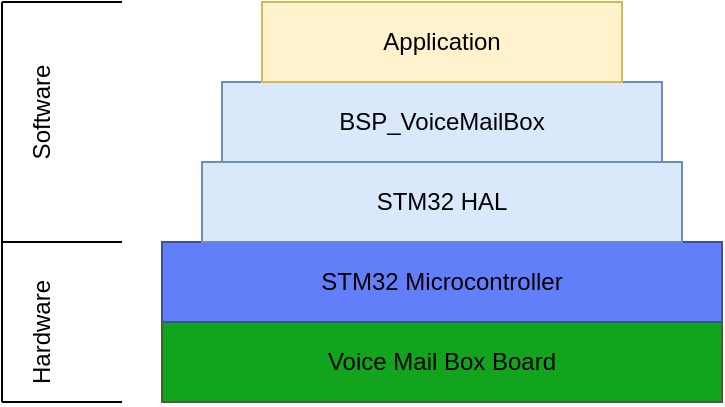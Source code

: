 <mxfile version="27.0.6">
  <diagram name="Seite-1" id="iLWjmis9E15XfalFSxRw">
    <mxGraphModel dx="563" dy="309" grid="1" gridSize="10" guides="1" tooltips="1" connect="1" arrows="1" fold="1" page="1" pageScale="1" pageWidth="827" pageHeight="1169" math="0" shadow="0">
      <root>
        <mxCell id="0" />
        <mxCell id="1" parent="0" />
        <mxCell id="w3uJhZExHx2Av-R2yiaF-1" value="Voice Mail Box Board" style="rounded=0;whiteSpace=wrap;html=1;fillColor=#11A41C;strokeColor=#456036;" vertex="1" parent="1">
          <mxGeometry x="240" y="280" width="280" height="40" as="geometry" />
        </mxCell>
        <mxCell id="w3uJhZExHx2Av-R2yiaF-2" value="STM32 Microcontroller" style="rounded=0;whiteSpace=wrap;html=1;fillColor=#637EF9;strokeColor=#3E4F9D;" vertex="1" parent="1">
          <mxGeometry x="240" y="240" width="280" height="40" as="geometry" />
        </mxCell>
        <mxCell id="w3uJhZExHx2Av-R2yiaF-3" value="STM32 HAL" style="rounded=0;whiteSpace=wrap;html=1;fillColor=#dae8fc;strokeColor=#6c8ebf;" vertex="1" parent="1">
          <mxGeometry x="260" y="200" width="240" height="40" as="geometry" />
        </mxCell>
        <mxCell id="w3uJhZExHx2Av-R2yiaF-4" value="BSP_VoiceMailBox" style="rounded=0;whiteSpace=wrap;html=1;fillColor=#dae8fc;strokeColor=#6c8ebf;" vertex="1" parent="1">
          <mxGeometry x="270" y="160" width="220" height="40" as="geometry" />
        </mxCell>
        <mxCell id="w3uJhZExHx2Av-R2yiaF-5" value="Application" style="rounded=0;whiteSpace=wrap;html=1;fillColor=#fff2cc;strokeColor=#d6b656;" vertex="1" parent="1">
          <mxGeometry x="290" y="120" width="180" height="40" as="geometry" />
        </mxCell>
        <mxCell id="w3uJhZExHx2Av-R2yiaF-6" value="Hardware" style="text;html=1;align=center;verticalAlign=middle;whiteSpace=wrap;rounded=0;rotation=-90;" vertex="1" parent="1">
          <mxGeometry x="150" y="270" width="60" height="30" as="geometry" />
        </mxCell>
        <mxCell id="w3uJhZExHx2Av-R2yiaF-7" value="Software" style="text;html=1;align=center;verticalAlign=middle;whiteSpace=wrap;rounded=0;rotation=-90;" vertex="1" parent="1">
          <mxGeometry x="150" y="160" width="60" height="30" as="geometry" />
        </mxCell>
        <mxCell id="w3uJhZExHx2Av-R2yiaF-8" value="" style="endArrow=none;html=1;rounded=0;" edge="1" parent="1">
          <mxGeometry width="50" height="50" relative="1" as="geometry">
            <mxPoint x="160" y="320" as="sourcePoint" />
            <mxPoint x="220" y="320" as="targetPoint" />
          </mxGeometry>
        </mxCell>
        <mxCell id="w3uJhZExHx2Av-R2yiaF-9" value="" style="endArrow=none;html=1;rounded=0;" edge="1" parent="1">
          <mxGeometry width="50" height="50" relative="1" as="geometry">
            <mxPoint x="160" y="240" as="sourcePoint" />
            <mxPoint x="220" y="240" as="targetPoint" />
          </mxGeometry>
        </mxCell>
        <mxCell id="w3uJhZExHx2Av-R2yiaF-10" value="" style="endArrow=none;html=1;rounded=0;" edge="1" parent="1">
          <mxGeometry width="50" height="50" relative="1" as="geometry">
            <mxPoint x="160" y="120" as="sourcePoint" />
            <mxPoint x="220" y="120" as="targetPoint" />
          </mxGeometry>
        </mxCell>
        <mxCell id="w3uJhZExHx2Av-R2yiaF-11" value="" style="endArrow=none;html=1;rounded=0;" edge="1" parent="1">
          <mxGeometry width="50" height="50" relative="1" as="geometry">
            <mxPoint x="160" y="240" as="sourcePoint" />
            <mxPoint x="160" y="120" as="targetPoint" />
          </mxGeometry>
        </mxCell>
        <mxCell id="w3uJhZExHx2Av-R2yiaF-12" value="" style="endArrow=none;html=1;rounded=0;" edge="1" parent="1">
          <mxGeometry width="50" height="50" relative="1" as="geometry">
            <mxPoint x="160" y="320" as="sourcePoint" />
            <mxPoint x="160" y="240" as="targetPoint" />
          </mxGeometry>
        </mxCell>
      </root>
    </mxGraphModel>
  </diagram>
</mxfile>
